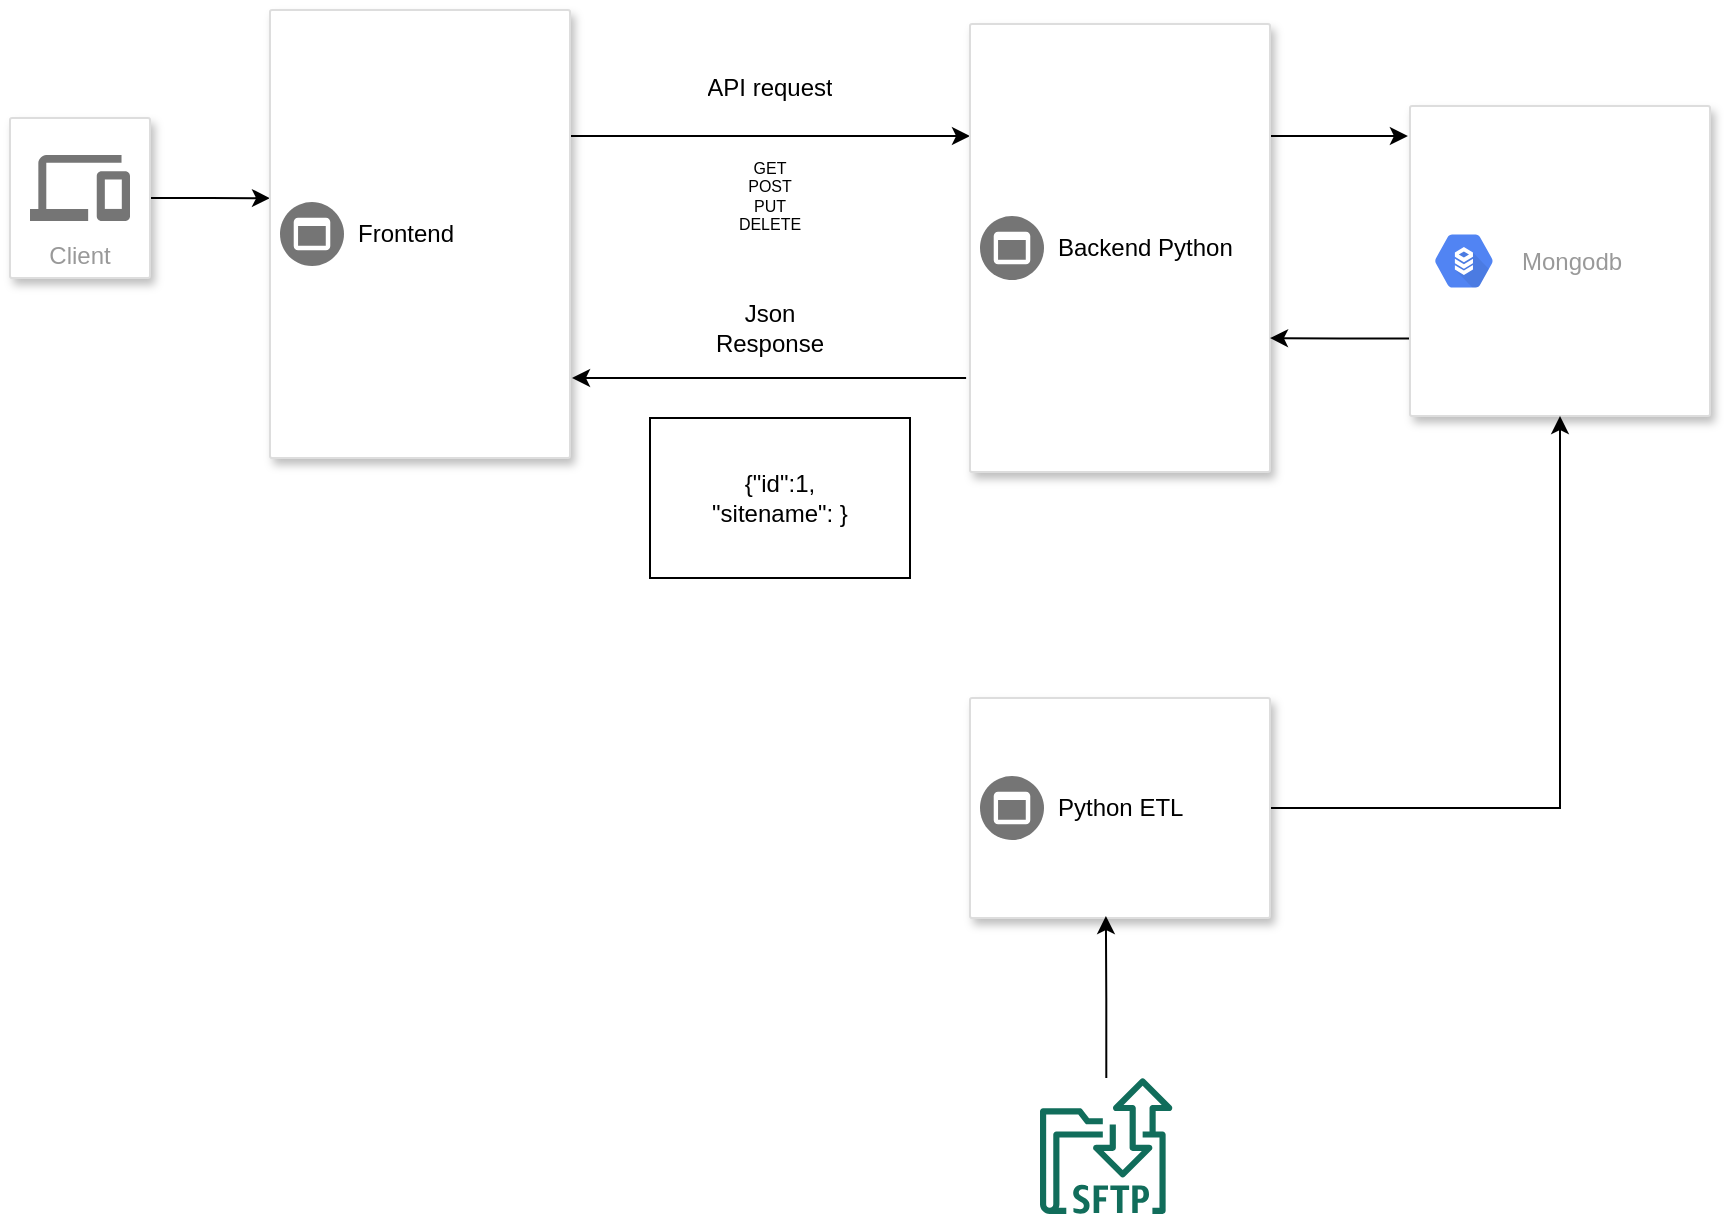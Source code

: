 <mxfile version="13.8.0" type="github">
  <diagram id="f106602c-feb2-e66a-4537-3a34d633f6aa" name="Page-1">
    <mxGraphModel dx="796" dy="455" grid="1" gridSize="10" guides="1" tooltips="1" connect="1" arrows="1" fold="1" page="1" pageScale="1" pageWidth="1169" pageHeight="827" background="#ffffff" math="0" shadow="0">
      <root>
        <mxCell id="0" />
        <mxCell id="1" parent="0" />
        <mxCell id="dStMWNxRlU4IX113jJQJ-1048" style="edgeStyle=orthogonalEdgeStyle;rounded=0;orthogonalLoop=1;jettySize=auto;html=1;entryX=0;entryY=0.42;entryDx=0;entryDy=0;entryPerimeter=0;exitX=1;exitY=0.5;exitDx=0;exitDy=0;" edge="1" parent="1" source="1036" target="dStMWNxRlU4IX113jJQJ-1057">
          <mxGeometry relative="1" as="geometry">
            <mxPoint x="210" y="130" as="targetPoint" />
          </mxGeometry>
        </mxCell>
        <mxCell id="1036" value="Client" style="strokeColor=#dddddd;fillColor=#ffffff;shadow=1;strokeWidth=1;rounded=1;absoluteArcSize=1;arcSize=2;labelPosition=center;verticalLabelPosition=middle;align=center;verticalAlign=bottom;spacingLeft=0;fontColor=#999999;fontSize=12;whiteSpace=wrap;spacingBottom=2;html=1;" parent="1" vertex="1">
          <mxGeometry x="70" y="190" width="70" height="80" as="geometry" />
        </mxCell>
        <mxCell id="1037" value="" style="dashed=0;connectable=0;html=1;fillColor=#757575;strokeColor=none;shape=mxgraph.gcp2.desktop_and_mobile;part=1;" parent="1036" vertex="1">
          <mxGeometry x="0.5" width="50" height="33" relative="1" as="geometry">
            <mxPoint x="-25" y="18.5" as="offset" />
          </mxGeometry>
        </mxCell>
        <mxCell id="dStMWNxRlU4IX113jJQJ-1059" style="edgeStyle=orthogonalEdgeStyle;rounded=0;orthogonalLoop=1;jettySize=auto;html=1;exitX=1;exitY=0.25;exitDx=0;exitDy=0;entryX=0;entryY=0.25;entryDx=0;entryDy=0;" edge="1" parent="1" source="dStMWNxRlU4IX113jJQJ-1057" target="dStMWNxRlU4IX113jJQJ-1062">
          <mxGeometry relative="1" as="geometry">
            <mxPoint x="420" y="199" as="targetPoint" />
            <Array as="points">
              <mxPoint x="350" y="199" />
            </Array>
          </mxGeometry>
        </mxCell>
        <mxCell id="dStMWNxRlU4IX113jJQJ-1057" value="" style="strokeColor=#dddddd;shadow=1;strokeWidth=1;rounded=1;absoluteArcSize=1;arcSize=2;" vertex="1" parent="1">
          <mxGeometry x="200" y="136" width="150" height="224" as="geometry" />
        </mxCell>
        <mxCell id="dStMWNxRlU4IX113jJQJ-1058" value="Frontend" style="dashed=0;connectable=0;html=1;fillColor=#757575;strokeColor=none;shape=mxgraph.gcp2.frontend_platform_services;part=1;labelPosition=right;verticalLabelPosition=middle;align=left;verticalAlign=middle;spacingLeft=5;fontSize=12;" vertex="1" parent="dStMWNxRlU4IX113jJQJ-1057">
          <mxGeometry y="0.5" width="32" height="32" relative="1" as="geometry">
            <mxPoint x="5" y="-16" as="offset" />
          </mxGeometry>
        </mxCell>
        <mxCell id="dStMWNxRlU4IX113jJQJ-1065" style="edgeStyle=orthogonalEdgeStyle;rounded=0;orthogonalLoop=1;jettySize=auto;html=1;exitX=-0.013;exitY=0.79;exitDx=0;exitDy=0;exitPerimeter=0;" edge="1" parent="1" source="dStMWNxRlU4IX113jJQJ-1062">
          <mxGeometry relative="1" as="geometry">
            <mxPoint x="351" y="320" as="targetPoint" />
          </mxGeometry>
        </mxCell>
        <mxCell id="dStMWNxRlU4IX113jJQJ-1077" style="edgeStyle=orthogonalEdgeStyle;rounded=0;orthogonalLoop=1;jettySize=auto;html=1;exitX=1;exitY=0.25;exitDx=0;exitDy=0;entryX=-0.007;entryY=0.097;entryDx=0;entryDy=0;entryPerimeter=0;" edge="1" parent="1" source="dStMWNxRlU4IX113jJQJ-1062" target="dStMWNxRlU4IX113jJQJ-1075">
          <mxGeometry relative="1" as="geometry" />
        </mxCell>
        <mxCell id="dStMWNxRlU4IX113jJQJ-1062" value="" style="strokeColor=#dddddd;shadow=1;strokeWidth=1;rounded=1;absoluteArcSize=1;arcSize=2;" vertex="1" parent="1">
          <mxGeometry x="550" y="143" width="150" height="224" as="geometry" />
        </mxCell>
        <mxCell id="dStMWNxRlU4IX113jJQJ-1063" value="Backend Python" style="dashed=0;connectable=0;html=1;fillColor=#757575;strokeColor=none;shape=mxgraph.gcp2.frontend_platform_services;part=1;labelPosition=right;verticalLabelPosition=middle;align=left;verticalAlign=middle;spacingLeft=5;fontSize=12;" vertex="1" parent="dStMWNxRlU4IX113jJQJ-1062">
          <mxGeometry y="0.5" width="32" height="32" relative="1" as="geometry">
            <mxPoint x="5" y="-16" as="offset" />
          </mxGeometry>
        </mxCell>
        <mxCell id="dStMWNxRlU4IX113jJQJ-1066" value="" style="shape=table;html=1;whiteSpace=wrap;startSize=0;container=1;collapsible=0;childLayout=tableLayout;strokeColor=none;" vertex="1" parent="1">
          <mxGeometry x="410" y="275" width="80" height="40" as="geometry" />
        </mxCell>
        <mxCell id="dStMWNxRlU4IX113jJQJ-1067" value="" style="shape=partialRectangle;html=1;whiteSpace=wrap;collapsible=0;dropTarget=0;pointerEvents=0;fillColor=none;top=0;left=0;bottom=0;right=0;points=[[0,0.5],[1,0.5]];portConstraint=eastwest;" vertex="1" parent="dStMWNxRlU4IX113jJQJ-1066">
          <mxGeometry width="80" height="40" as="geometry" />
        </mxCell>
        <mxCell id="dStMWNxRlU4IX113jJQJ-1068" value="Json Response" style="shape=partialRectangle;html=1;whiteSpace=wrap;connectable=0;overflow=hidden;fillColor=none;top=0;left=0;bottom=0;right=0;" vertex="1" parent="dStMWNxRlU4IX113jJQJ-1067">
          <mxGeometry width="80" height="40" as="geometry" />
        </mxCell>
        <mxCell id="dStMWNxRlU4IX113jJQJ-1052" value="" style="shape=table;html=1;whiteSpace=wrap;startSize=0;container=1;collapsible=0;childLayout=tableLayout;strokeColor=none;" vertex="1" parent="1">
          <mxGeometry x="410" y="208" width="80" height="42" as="geometry" />
        </mxCell>
        <mxCell id="dStMWNxRlU4IX113jJQJ-1053" value="" style="shape=partialRectangle;html=1;whiteSpace=wrap;collapsible=0;dropTarget=0;pointerEvents=0;fillColor=none;top=0;left=0;bottom=0;right=0;points=[[0,0.5],[1,0.5]];portConstraint=eastwest;" vertex="1" parent="dStMWNxRlU4IX113jJQJ-1052">
          <mxGeometry width="80" height="42" as="geometry" />
        </mxCell>
        <mxCell id="dStMWNxRlU4IX113jJQJ-1054" value="&lt;div style=&quot;font-size: 8px&quot;&gt;&lt;font style=&quot;font-size: 8px&quot;&gt;GET&lt;/font&gt;&lt;/div&gt;&lt;div style=&quot;font-size: 8px&quot;&gt;&lt;font style=&quot;font-size: 8px&quot;&gt;POST&lt;/font&gt;&lt;/div&gt;&lt;div style=&quot;font-size: 8px&quot;&gt;&lt;font style=&quot;font-size: 8px&quot;&gt;PUT&lt;/font&gt;&lt;/div&gt;&lt;div style=&quot;font-size: 8px&quot;&gt;&lt;font style=&quot;font-size: 8px&quot;&gt;DELETE&lt;br&gt;&lt;/font&gt;&lt;/div&gt;" style="shape=partialRectangle;html=1;whiteSpace=wrap;connectable=0;overflow=hidden;fillColor=none;top=0;left=0;bottom=0;right=0;" vertex="1" parent="dStMWNxRlU4IX113jJQJ-1053">
          <mxGeometry width="80" height="42" as="geometry" />
        </mxCell>
        <mxCell id="dStMWNxRlU4IX113jJQJ-1069" value="" style="shape=table;html=1;whiteSpace=wrap;startSize=0;container=1;collapsible=0;childLayout=tableLayout;strokeColor=none;" vertex="1" parent="1">
          <mxGeometry x="410" y="155" width="80" height="40" as="geometry" />
        </mxCell>
        <mxCell id="dStMWNxRlU4IX113jJQJ-1070" value="" style="shape=partialRectangle;html=1;whiteSpace=wrap;collapsible=0;dropTarget=0;pointerEvents=0;fillColor=none;top=0;left=0;bottom=0;right=0;points=[[0,0.5],[1,0.5]];portConstraint=eastwest;" vertex="1" parent="dStMWNxRlU4IX113jJQJ-1069">
          <mxGeometry width="80" height="40" as="geometry" />
        </mxCell>
        <mxCell id="dStMWNxRlU4IX113jJQJ-1071" value="API request" style="shape=partialRectangle;html=1;whiteSpace=wrap;connectable=0;overflow=hidden;fillColor=none;top=0;left=0;bottom=0;right=0;" vertex="1" parent="dStMWNxRlU4IX113jJQJ-1070">
          <mxGeometry width="80" height="40" as="geometry" />
        </mxCell>
        <mxCell id="dStMWNxRlU4IX113jJQJ-1072" value="" style="shape=table;html=1;whiteSpace=wrap;startSize=0;container=1;collapsible=0;childLayout=tableLayout;" vertex="1" parent="1">
          <mxGeometry x="390" y="340" width="130" height="80" as="geometry" />
        </mxCell>
        <mxCell id="dStMWNxRlU4IX113jJQJ-1073" value="" style="shape=partialRectangle;html=1;whiteSpace=wrap;collapsible=0;dropTarget=0;pointerEvents=0;fillColor=none;top=0;left=0;bottom=0;right=0;points=[[0,0.5],[1,0.5]];portConstraint=eastwest;" vertex="1" parent="dStMWNxRlU4IX113jJQJ-1072">
          <mxGeometry width="130" height="80" as="geometry" />
        </mxCell>
        <mxCell id="dStMWNxRlU4IX113jJQJ-1074" value="&lt;div&gt;{&quot;id&quot;:1,&lt;/div&gt;&lt;div&gt;&quot;sitename&quot;: }&lt;/div&gt;" style="shape=partialRectangle;html=1;whiteSpace=wrap;connectable=0;overflow=hidden;fillColor=none;top=0;left=0;bottom=0;right=0;" vertex="1" parent="dStMWNxRlU4IX113jJQJ-1073">
          <mxGeometry width="130" height="80" as="geometry" />
        </mxCell>
        <mxCell id="dStMWNxRlU4IX113jJQJ-1083" style="edgeStyle=orthogonalEdgeStyle;rounded=0;orthogonalLoop=1;jettySize=auto;html=1;exitX=0;exitY=0.75;exitDx=0;exitDy=0;entryX=1;entryY=0.701;entryDx=0;entryDy=0;entryPerimeter=0;" edge="1" parent="1" source="dStMWNxRlU4IX113jJQJ-1075" target="dStMWNxRlU4IX113jJQJ-1062">
          <mxGeometry relative="1" as="geometry" />
        </mxCell>
        <mxCell id="dStMWNxRlU4IX113jJQJ-1075" value="" style="strokeColor=#dddddd;shadow=1;strokeWidth=1;rounded=1;absoluteArcSize=1;arcSize=2;" vertex="1" parent="1">
          <mxGeometry x="770" y="184" width="150" height="155" as="geometry" />
        </mxCell>
        <mxCell id="dStMWNxRlU4IX113jJQJ-1076" value="Mongodb" style="dashed=0;connectable=0;html=1;fillColor=#5184F3;strokeColor=none;shape=mxgraph.gcp2.hexIcon;prIcon=cloud_sql;part=1;labelPosition=right;verticalLabelPosition=middle;align=left;verticalAlign=middle;spacingLeft=5;fontColor=#999999;fontSize=12;" vertex="1" parent="dStMWNxRlU4IX113jJQJ-1075">
          <mxGeometry y="0.5" width="44" height="39" relative="1" as="geometry">
            <mxPoint x="5" y="-19.5" as="offset" />
          </mxGeometry>
        </mxCell>
        <mxCell id="dStMWNxRlU4IX113jJQJ-1088" style="edgeStyle=orthogonalEdgeStyle;rounded=0;orthogonalLoop=1;jettySize=auto;html=1;exitX=1;exitY=0.5;exitDx=0;exitDy=0;entryX=0.5;entryY=1;entryDx=0;entryDy=0;" edge="1" parent="1" source="dStMWNxRlU4IX113jJQJ-1086" target="dStMWNxRlU4IX113jJQJ-1075">
          <mxGeometry relative="1" as="geometry" />
        </mxCell>
        <mxCell id="dStMWNxRlU4IX113jJQJ-1086" value="" style="strokeColor=#dddddd;shadow=1;strokeWidth=1;rounded=1;absoluteArcSize=1;arcSize=2;" vertex="1" parent="1">
          <mxGeometry x="550" y="480" width="150" height="110" as="geometry" />
        </mxCell>
        <mxCell id="dStMWNxRlU4IX113jJQJ-1087" value="Python ETL" style="dashed=0;connectable=0;html=1;fillColor=#757575;strokeColor=none;shape=mxgraph.gcp2.frontend_platform_services;part=1;labelPosition=right;verticalLabelPosition=middle;align=left;verticalAlign=middle;spacingLeft=5;fontSize=12;" vertex="1" parent="dStMWNxRlU4IX113jJQJ-1086">
          <mxGeometry y="0.5" width="32" height="32" relative="1" as="geometry">
            <mxPoint x="5" y="-16" as="offset" />
          </mxGeometry>
        </mxCell>
        <mxCell id="dStMWNxRlU4IX113jJQJ-1091" style="edgeStyle=orthogonalEdgeStyle;rounded=0;orthogonalLoop=1;jettySize=auto;html=1;entryX=0.453;entryY=0.991;entryDx=0;entryDy=0;entryPerimeter=0;" edge="1" parent="1" source="dStMWNxRlU4IX113jJQJ-1090" target="dStMWNxRlU4IX113jJQJ-1086">
          <mxGeometry relative="1" as="geometry" />
        </mxCell>
        <mxCell id="dStMWNxRlU4IX113jJQJ-1090" value="" style="outlineConnect=0;fontColor=#232F3E;gradientColor=none;fillColor=#116D5B;strokeColor=none;dashed=0;verticalLabelPosition=bottom;verticalAlign=top;align=center;html=1;fontSize=12;fontStyle=0;aspect=fixed;shape=mxgraph.aws4.transfer_for_sftp_resource;" vertex="1" parent="1">
          <mxGeometry x="585" y="670" width="66.26" height="68" as="geometry" />
        </mxCell>
      </root>
    </mxGraphModel>
  </diagram>
</mxfile>
